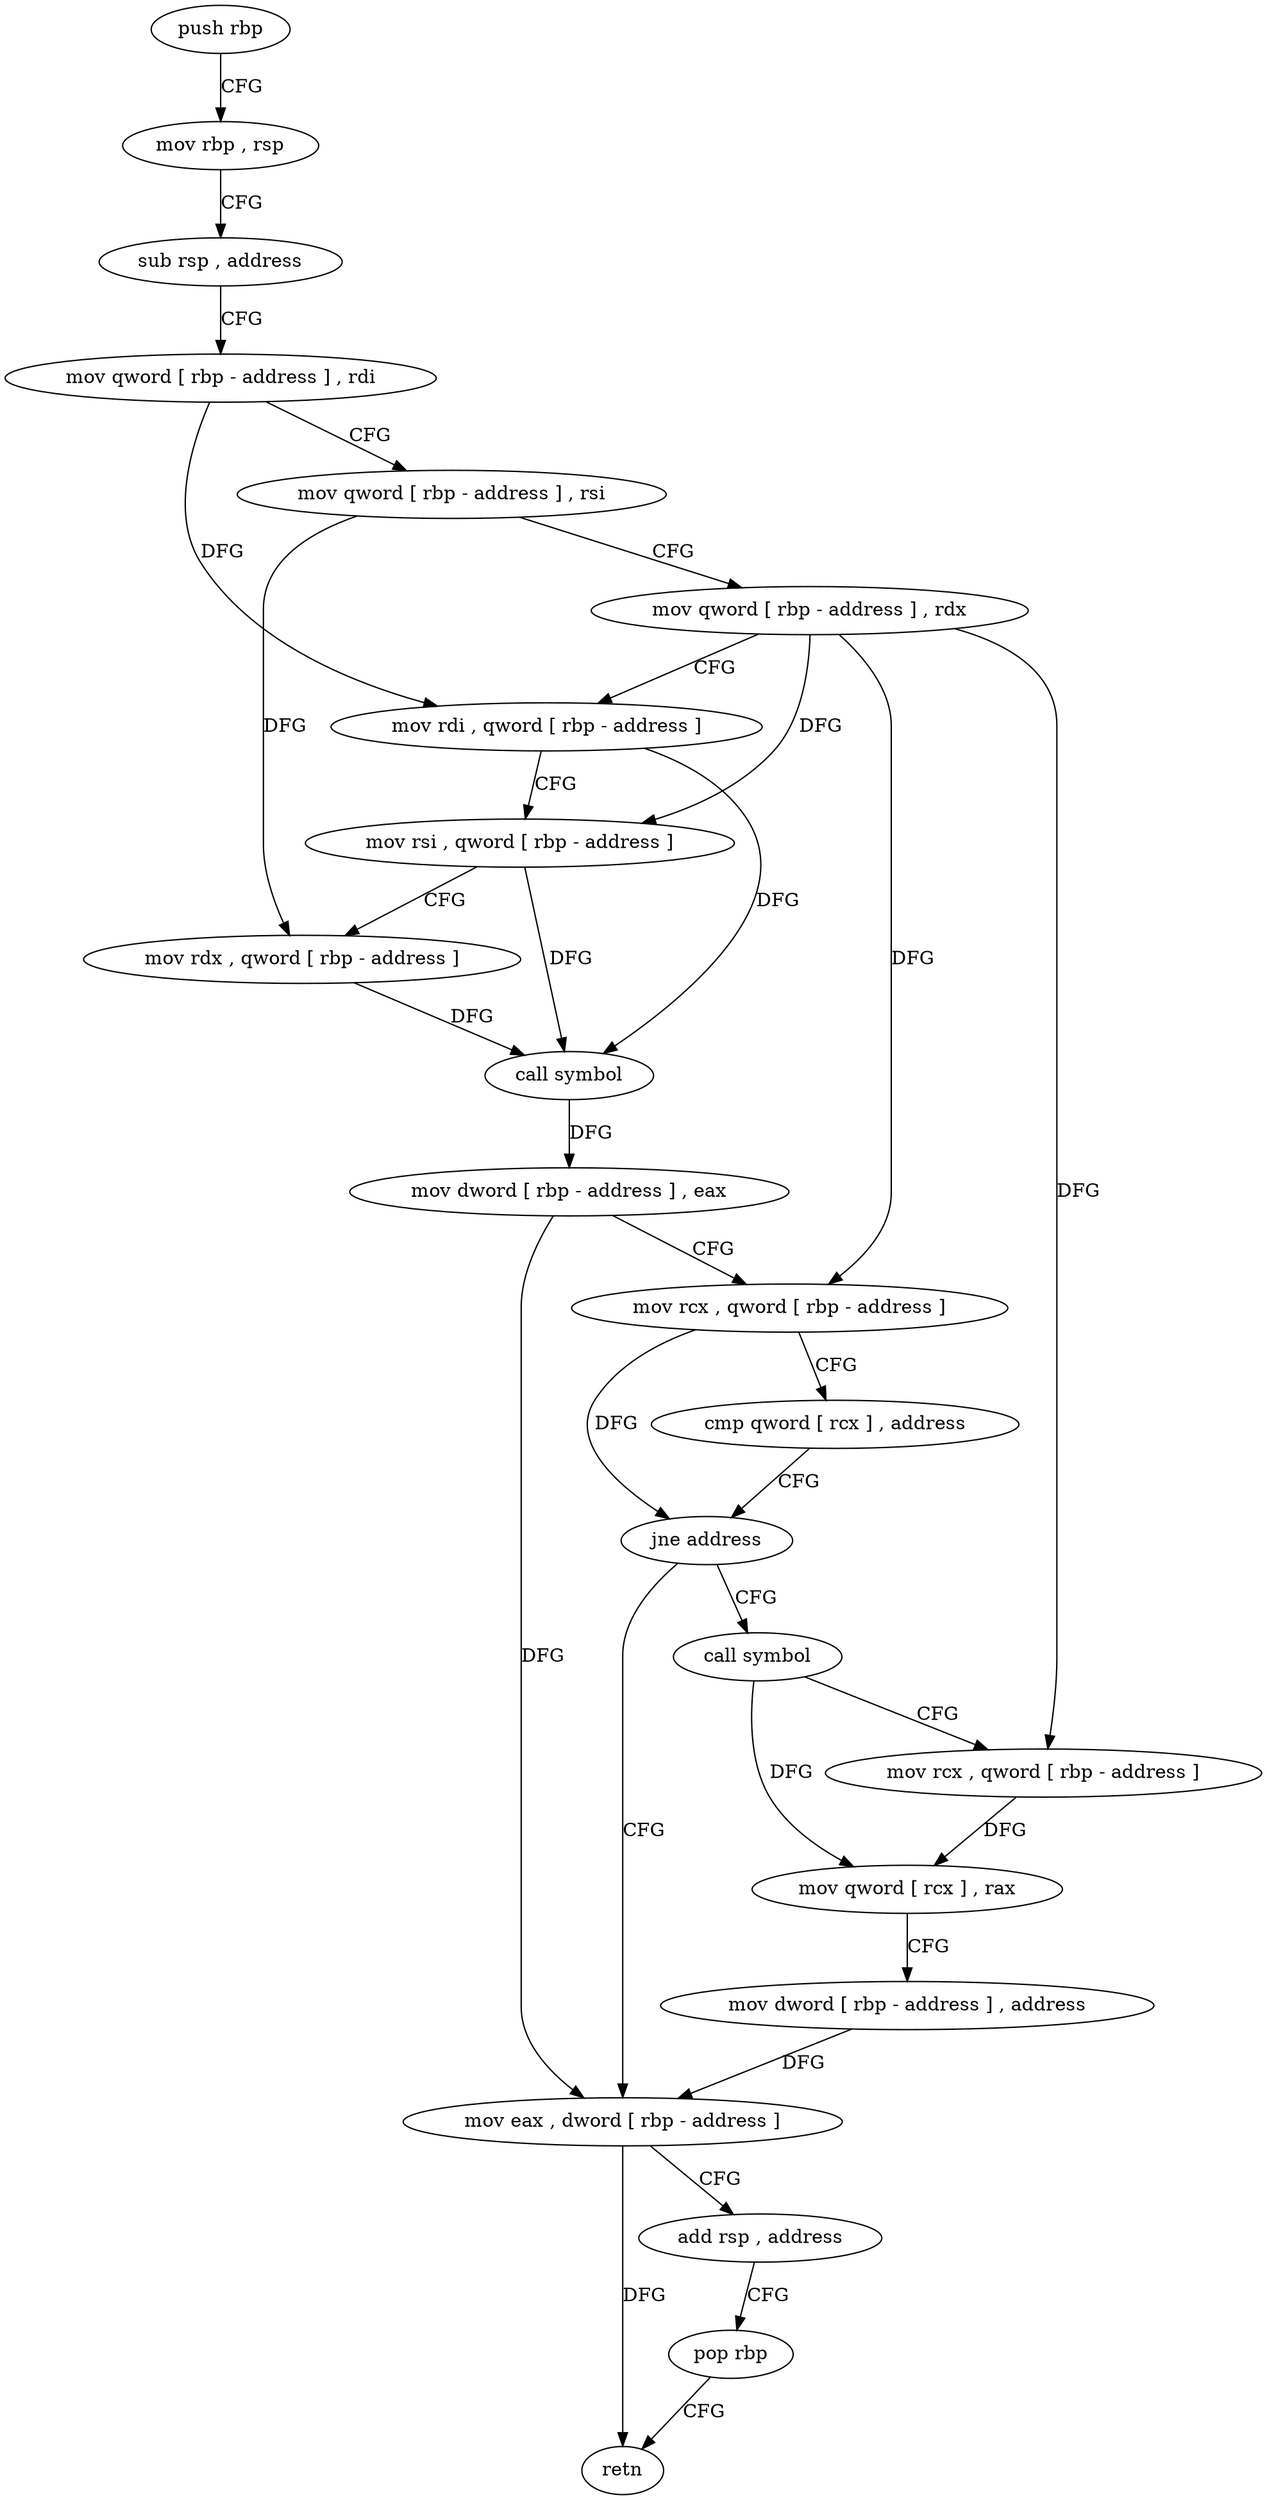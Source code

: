 digraph "func" {
"4370672" [label = "push rbp" ]
"4370673" [label = "mov rbp , rsp" ]
"4370676" [label = "sub rsp , address" ]
"4370680" [label = "mov qword [ rbp - address ] , rdi" ]
"4370684" [label = "mov qword [ rbp - address ] , rsi" ]
"4370688" [label = "mov qword [ rbp - address ] , rdx" ]
"4370692" [label = "mov rdi , qword [ rbp - address ]" ]
"4370696" [label = "mov rsi , qword [ rbp - address ]" ]
"4370700" [label = "mov rdx , qword [ rbp - address ]" ]
"4370704" [label = "call symbol" ]
"4370709" [label = "mov dword [ rbp - address ] , eax" ]
"4370712" [label = "mov rcx , qword [ rbp - address ]" ]
"4370716" [label = "cmp qword [ rcx ] , address" ]
"4370720" [label = "jne address" ]
"4370745" [label = "mov eax , dword [ rbp - address ]" ]
"4370726" [label = "call symbol" ]
"4370748" [label = "add rsp , address" ]
"4370752" [label = "pop rbp" ]
"4370753" [label = "retn" ]
"4370731" [label = "mov rcx , qword [ rbp - address ]" ]
"4370735" [label = "mov qword [ rcx ] , rax" ]
"4370738" [label = "mov dword [ rbp - address ] , address" ]
"4370672" -> "4370673" [ label = "CFG" ]
"4370673" -> "4370676" [ label = "CFG" ]
"4370676" -> "4370680" [ label = "CFG" ]
"4370680" -> "4370684" [ label = "CFG" ]
"4370680" -> "4370692" [ label = "DFG" ]
"4370684" -> "4370688" [ label = "CFG" ]
"4370684" -> "4370700" [ label = "DFG" ]
"4370688" -> "4370692" [ label = "CFG" ]
"4370688" -> "4370696" [ label = "DFG" ]
"4370688" -> "4370712" [ label = "DFG" ]
"4370688" -> "4370731" [ label = "DFG" ]
"4370692" -> "4370696" [ label = "CFG" ]
"4370692" -> "4370704" [ label = "DFG" ]
"4370696" -> "4370700" [ label = "CFG" ]
"4370696" -> "4370704" [ label = "DFG" ]
"4370700" -> "4370704" [ label = "DFG" ]
"4370704" -> "4370709" [ label = "DFG" ]
"4370709" -> "4370712" [ label = "CFG" ]
"4370709" -> "4370745" [ label = "DFG" ]
"4370712" -> "4370716" [ label = "CFG" ]
"4370712" -> "4370720" [ label = "DFG" ]
"4370716" -> "4370720" [ label = "CFG" ]
"4370720" -> "4370745" [ label = "CFG" ]
"4370720" -> "4370726" [ label = "CFG" ]
"4370745" -> "4370748" [ label = "CFG" ]
"4370745" -> "4370753" [ label = "DFG" ]
"4370726" -> "4370731" [ label = "CFG" ]
"4370726" -> "4370735" [ label = "DFG" ]
"4370748" -> "4370752" [ label = "CFG" ]
"4370752" -> "4370753" [ label = "CFG" ]
"4370731" -> "4370735" [ label = "DFG" ]
"4370735" -> "4370738" [ label = "CFG" ]
"4370738" -> "4370745" [ label = "DFG" ]
}
